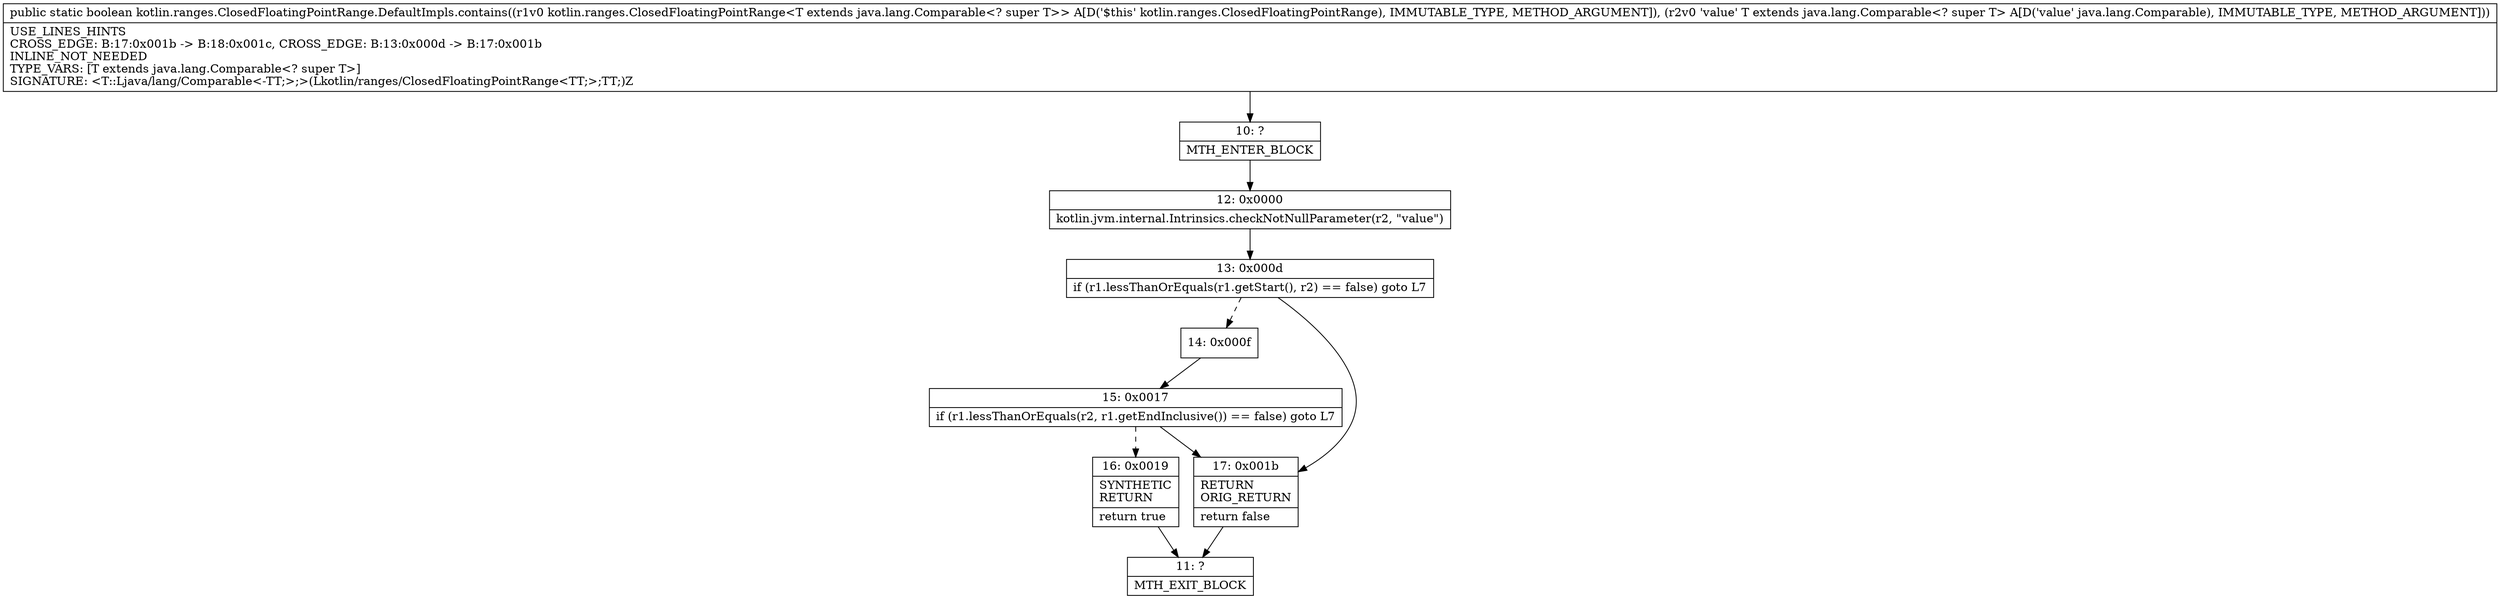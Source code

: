 digraph "CFG forkotlin.ranges.ClosedFloatingPointRange.DefaultImpls.contains(Lkotlin\/ranges\/ClosedFloatingPointRange;Ljava\/lang\/Comparable;)Z" {
Node_10 [shape=record,label="{10\:\ ?|MTH_ENTER_BLOCK\l}"];
Node_12 [shape=record,label="{12\:\ 0x0000|kotlin.jvm.internal.Intrinsics.checkNotNullParameter(r2, \"value\")\l}"];
Node_13 [shape=record,label="{13\:\ 0x000d|if (r1.lessThanOrEquals(r1.getStart(), r2) == false) goto L7\l}"];
Node_14 [shape=record,label="{14\:\ 0x000f}"];
Node_15 [shape=record,label="{15\:\ 0x0017|if (r1.lessThanOrEquals(r2, r1.getEndInclusive()) == false) goto L7\l}"];
Node_16 [shape=record,label="{16\:\ 0x0019|SYNTHETIC\lRETURN\l|return true\l}"];
Node_11 [shape=record,label="{11\:\ ?|MTH_EXIT_BLOCK\l}"];
Node_17 [shape=record,label="{17\:\ 0x001b|RETURN\lORIG_RETURN\l|return false\l}"];
MethodNode[shape=record,label="{public static boolean kotlin.ranges.ClosedFloatingPointRange.DefaultImpls.contains((r1v0 kotlin.ranges.ClosedFloatingPointRange\<T extends java.lang.Comparable\<? super T\>\> A[D('$this' kotlin.ranges.ClosedFloatingPointRange), IMMUTABLE_TYPE, METHOD_ARGUMENT]), (r2v0 'value' T extends java.lang.Comparable\<? super T\> A[D('value' java.lang.Comparable), IMMUTABLE_TYPE, METHOD_ARGUMENT]))  | USE_LINES_HINTS\lCROSS_EDGE: B:17:0x001b \-\> B:18:0x001c, CROSS_EDGE: B:13:0x000d \-\> B:17:0x001b\lINLINE_NOT_NEEDED\lTYPE_VARS: [T extends java.lang.Comparable\<? super T\>]\lSIGNATURE: \<T::Ljava\/lang\/Comparable\<\-TT;\>;\>(Lkotlin\/ranges\/ClosedFloatingPointRange\<TT;\>;TT;)Z\l}"];
MethodNode -> Node_10;Node_10 -> Node_12;
Node_12 -> Node_13;
Node_13 -> Node_14[style=dashed];
Node_13 -> Node_17;
Node_14 -> Node_15;
Node_15 -> Node_16[style=dashed];
Node_15 -> Node_17;
Node_16 -> Node_11;
Node_17 -> Node_11;
}

